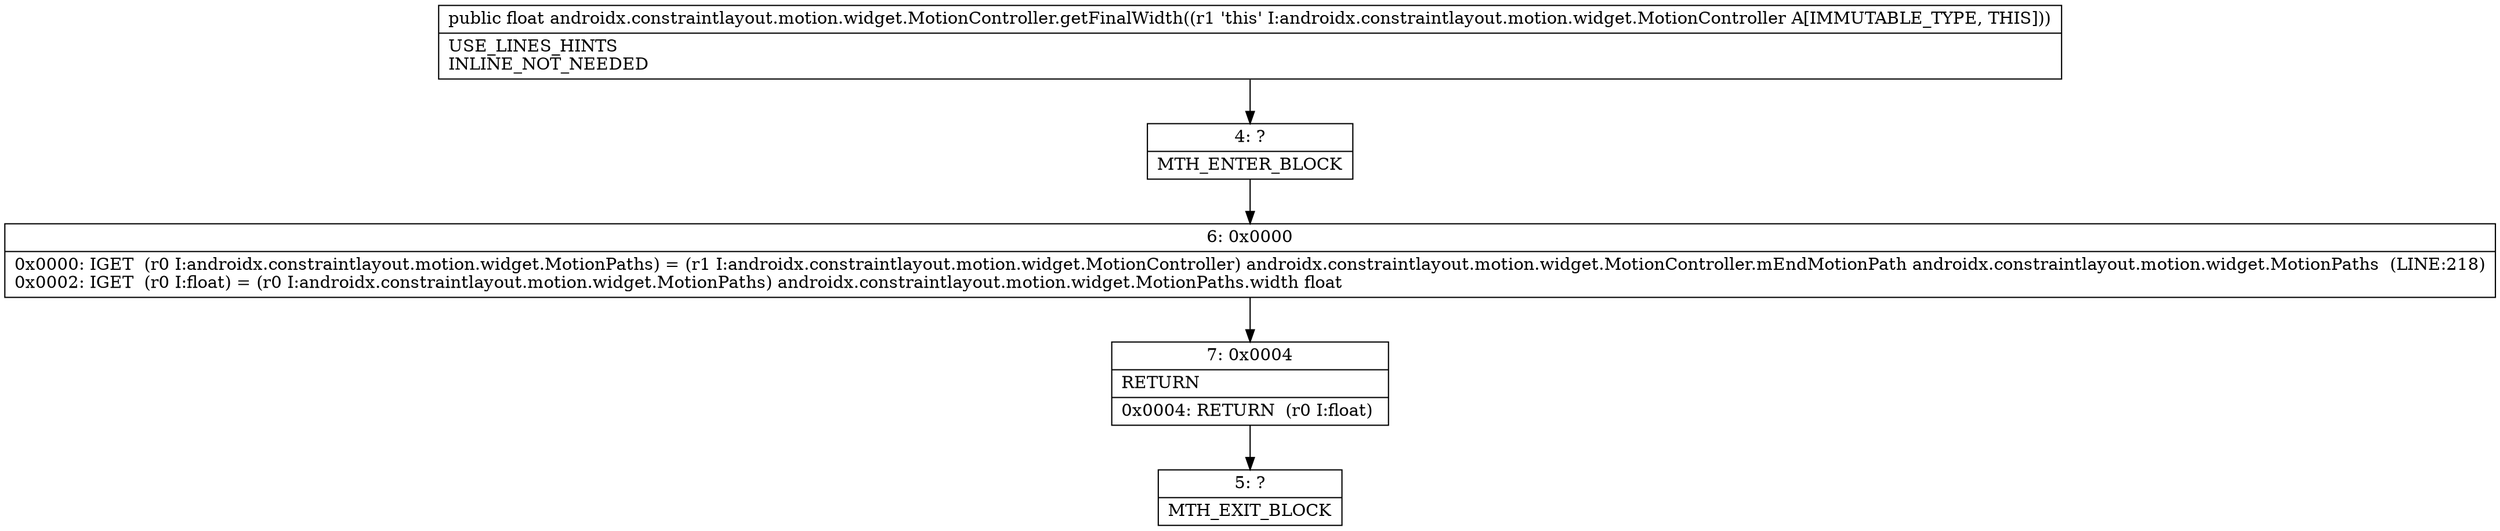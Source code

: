 digraph "CFG forandroidx.constraintlayout.motion.widget.MotionController.getFinalWidth()F" {
Node_4 [shape=record,label="{4\:\ ?|MTH_ENTER_BLOCK\l}"];
Node_6 [shape=record,label="{6\:\ 0x0000|0x0000: IGET  (r0 I:androidx.constraintlayout.motion.widget.MotionPaths) = (r1 I:androidx.constraintlayout.motion.widget.MotionController) androidx.constraintlayout.motion.widget.MotionController.mEndMotionPath androidx.constraintlayout.motion.widget.MotionPaths  (LINE:218)\l0x0002: IGET  (r0 I:float) = (r0 I:androidx.constraintlayout.motion.widget.MotionPaths) androidx.constraintlayout.motion.widget.MotionPaths.width float \l}"];
Node_7 [shape=record,label="{7\:\ 0x0004|RETURN\l|0x0004: RETURN  (r0 I:float) \l}"];
Node_5 [shape=record,label="{5\:\ ?|MTH_EXIT_BLOCK\l}"];
MethodNode[shape=record,label="{public float androidx.constraintlayout.motion.widget.MotionController.getFinalWidth((r1 'this' I:androidx.constraintlayout.motion.widget.MotionController A[IMMUTABLE_TYPE, THIS]))  | USE_LINES_HINTS\lINLINE_NOT_NEEDED\l}"];
MethodNode -> Node_4;Node_4 -> Node_6;
Node_6 -> Node_7;
Node_7 -> Node_5;
}

